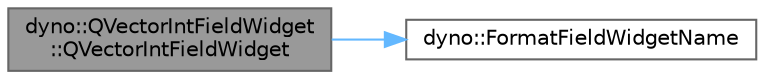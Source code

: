 digraph "dyno::QVectorIntFieldWidget::QVectorIntFieldWidget"
{
 // LATEX_PDF_SIZE
  bgcolor="transparent";
  edge [fontname=Helvetica,fontsize=10,labelfontname=Helvetica,labelfontsize=10];
  node [fontname=Helvetica,fontsize=10,shape=box,height=0.2,width=0.4];
  rankdir="LR";
  Node1 [id="Node000001",label="dyno::QVectorIntFieldWidget\l::QVectorIntFieldWidget",height=0.2,width=0.4,color="gray40", fillcolor="grey60", style="filled", fontcolor="black",tooltip=" "];
  Node1 -> Node2 [id="edge1_Node000001_Node000002",color="steelblue1",style="solid",tooltip=" "];
  Node2 [id="Node000002",label="dyno::FormatFieldWidgetName",height=0.2,width=0.4,color="grey40", fillcolor="white", style="filled",URL="$namespacedyno.html#a3dbb4b2c87f3ada8178335b6abeb48d7",tooltip=" "];
}
